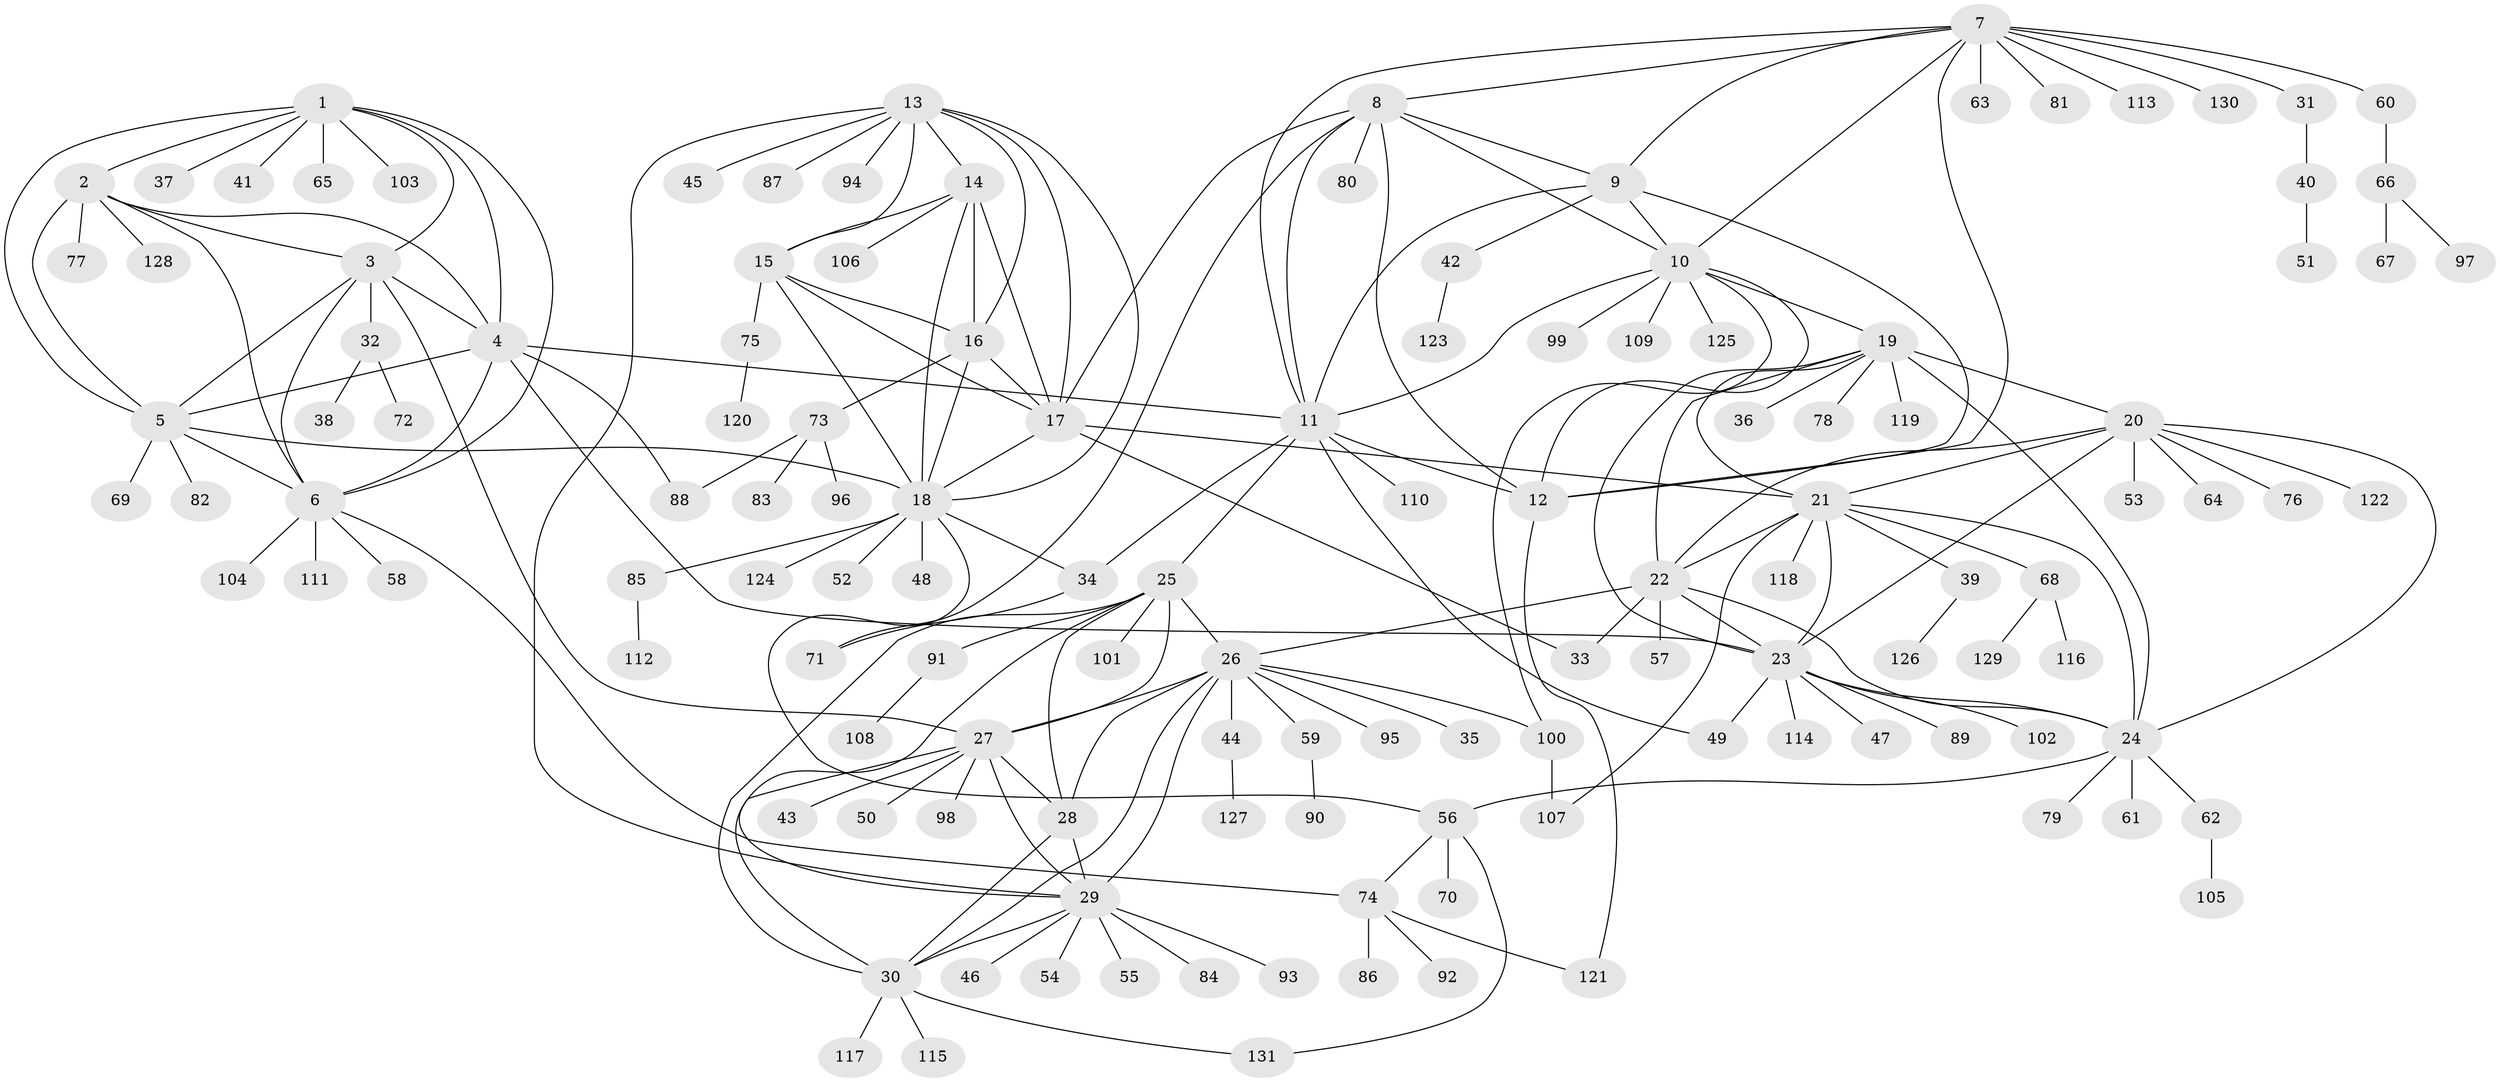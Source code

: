 // Generated by graph-tools (version 1.1) at 2025/15/03/09/25 04:15:45]
// undirected, 131 vertices, 197 edges
graph export_dot {
graph [start="1"]
  node [color=gray90,style=filled];
  1;
  2;
  3;
  4;
  5;
  6;
  7;
  8;
  9;
  10;
  11;
  12;
  13;
  14;
  15;
  16;
  17;
  18;
  19;
  20;
  21;
  22;
  23;
  24;
  25;
  26;
  27;
  28;
  29;
  30;
  31;
  32;
  33;
  34;
  35;
  36;
  37;
  38;
  39;
  40;
  41;
  42;
  43;
  44;
  45;
  46;
  47;
  48;
  49;
  50;
  51;
  52;
  53;
  54;
  55;
  56;
  57;
  58;
  59;
  60;
  61;
  62;
  63;
  64;
  65;
  66;
  67;
  68;
  69;
  70;
  71;
  72;
  73;
  74;
  75;
  76;
  77;
  78;
  79;
  80;
  81;
  82;
  83;
  84;
  85;
  86;
  87;
  88;
  89;
  90;
  91;
  92;
  93;
  94;
  95;
  96;
  97;
  98;
  99;
  100;
  101;
  102;
  103;
  104;
  105;
  106;
  107;
  108;
  109;
  110;
  111;
  112;
  113;
  114;
  115;
  116;
  117;
  118;
  119;
  120;
  121;
  122;
  123;
  124;
  125;
  126;
  127;
  128;
  129;
  130;
  131;
  1 -- 2;
  1 -- 3;
  1 -- 4;
  1 -- 5;
  1 -- 6;
  1 -- 37;
  1 -- 41;
  1 -- 65;
  1 -- 103;
  2 -- 3;
  2 -- 4;
  2 -- 5;
  2 -- 6;
  2 -- 77;
  2 -- 128;
  3 -- 4;
  3 -- 5;
  3 -- 6;
  3 -- 27;
  3 -- 32;
  4 -- 5;
  4 -- 6;
  4 -- 11;
  4 -- 23;
  4 -- 88;
  5 -- 6;
  5 -- 18;
  5 -- 69;
  5 -- 82;
  6 -- 58;
  6 -- 74;
  6 -- 104;
  6 -- 111;
  7 -- 8;
  7 -- 9;
  7 -- 10;
  7 -- 11;
  7 -- 12;
  7 -- 31;
  7 -- 60;
  7 -- 63;
  7 -- 81;
  7 -- 113;
  7 -- 130;
  8 -- 9;
  8 -- 10;
  8 -- 11;
  8 -- 12;
  8 -- 17;
  8 -- 71;
  8 -- 80;
  9 -- 10;
  9 -- 11;
  9 -- 12;
  9 -- 42;
  10 -- 11;
  10 -- 12;
  10 -- 19;
  10 -- 99;
  10 -- 100;
  10 -- 109;
  10 -- 125;
  11 -- 12;
  11 -- 25;
  11 -- 34;
  11 -- 49;
  11 -- 110;
  12 -- 121;
  13 -- 14;
  13 -- 15;
  13 -- 16;
  13 -- 17;
  13 -- 18;
  13 -- 29;
  13 -- 45;
  13 -- 87;
  13 -- 94;
  14 -- 15;
  14 -- 16;
  14 -- 17;
  14 -- 18;
  14 -- 106;
  15 -- 16;
  15 -- 17;
  15 -- 18;
  15 -- 75;
  16 -- 17;
  16 -- 18;
  16 -- 73;
  17 -- 18;
  17 -- 21;
  17 -- 33;
  18 -- 34;
  18 -- 48;
  18 -- 52;
  18 -- 56;
  18 -- 85;
  18 -- 124;
  19 -- 20;
  19 -- 21;
  19 -- 22;
  19 -- 23;
  19 -- 24;
  19 -- 36;
  19 -- 78;
  19 -- 119;
  20 -- 21;
  20 -- 22;
  20 -- 23;
  20 -- 24;
  20 -- 53;
  20 -- 64;
  20 -- 76;
  20 -- 122;
  21 -- 22;
  21 -- 23;
  21 -- 24;
  21 -- 39;
  21 -- 68;
  21 -- 107;
  21 -- 118;
  22 -- 23;
  22 -- 24;
  22 -- 26;
  22 -- 33;
  22 -- 57;
  23 -- 24;
  23 -- 47;
  23 -- 49;
  23 -- 89;
  23 -- 102;
  23 -- 114;
  24 -- 56;
  24 -- 61;
  24 -- 62;
  24 -- 79;
  25 -- 26;
  25 -- 27;
  25 -- 28;
  25 -- 29;
  25 -- 30;
  25 -- 91;
  25 -- 101;
  26 -- 27;
  26 -- 28;
  26 -- 29;
  26 -- 30;
  26 -- 35;
  26 -- 44;
  26 -- 59;
  26 -- 95;
  26 -- 100;
  27 -- 28;
  27 -- 29;
  27 -- 30;
  27 -- 43;
  27 -- 50;
  27 -- 98;
  28 -- 29;
  28 -- 30;
  29 -- 30;
  29 -- 46;
  29 -- 54;
  29 -- 55;
  29 -- 84;
  29 -- 93;
  30 -- 115;
  30 -- 117;
  30 -- 131;
  31 -- 40;
  32 -- 38;
  32 -- 72;
  34 -- 71;
  39 -- 126;
  40 -- 51;
  42 -- 123;
  44 -- 127;
  56 -- 70;
  56 -- 74;
  56 -- 131;
  59 -- 90;
  60 -- 66;
  62 -- 105;
  66 -- 67;
  66 -- 97;
  68 -- 116;
  68 -- 129;
  73 -- 83;
  73 -- 88;
  73 -- 96;
  74 -- 86;
  74 -- 92;
  74 -- 121;
  75 -- 120;
  85 -- 112;
  91 -- 108;
  100 -- 107;
}
